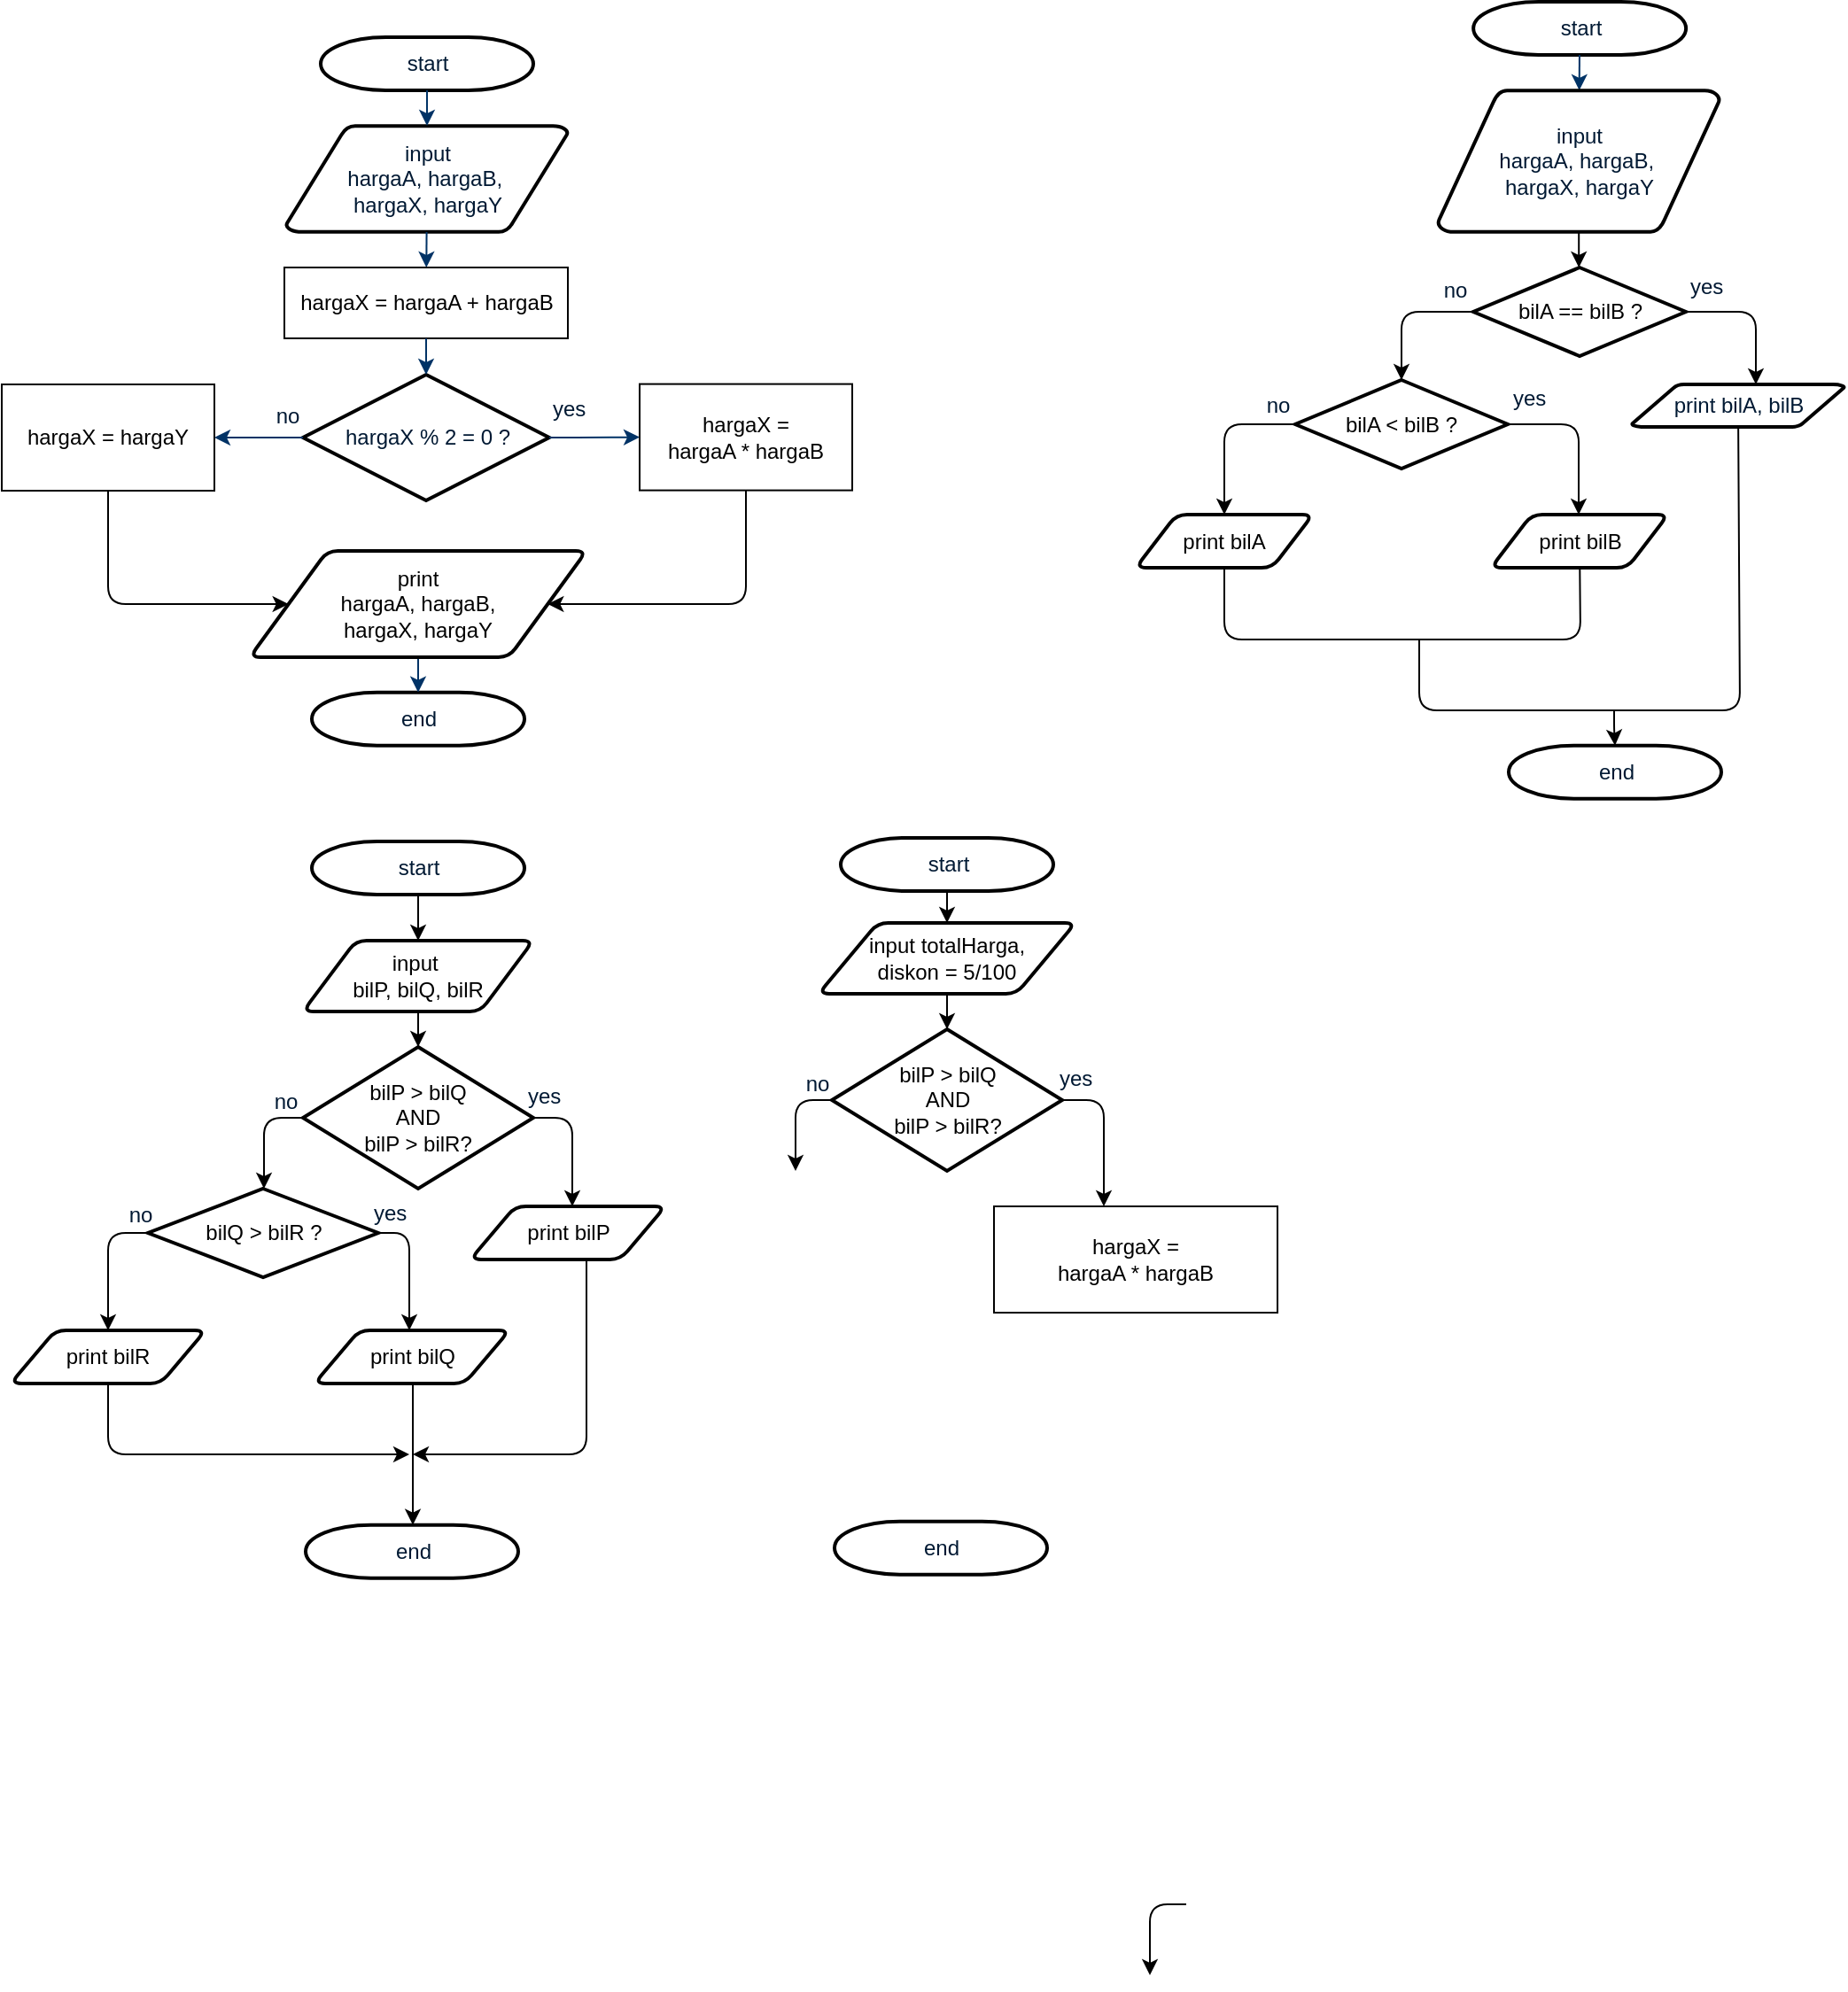 <mxfile version="12.1.2" type="github" pages="1">
  <diagram id="6a731a19-8d31-9384-78a2-239565b7b9f0" name="Page-1">
    <mxGraphModel dx="819" dy="444" grid="1" gridSize="10" guides="1" tooltips="1" connect="1" arrows="1" fold="1" page="1" pageScale="1" pageWidth="1169" pageHeight="827" background="#ffffff" math="0" shadow="0">
      <root>
        <mxCell id="0"/>
        <mxCell id="1" parent="0"/>
        <mxCell id="2" value="start" style="shape=mxgraph.flowchart.terminator;fillColor=#FFFFFF;strokeColor=#000000;strokeWidth=2;gradientColor=none;gradientDirection=north;fontColor=#001933;fontStyle=0;html=1;" parent="1" vertex="1">
          <mxGeometry x="260" y="100" width="120" height="30" as="geometry"/>
        </mxCell>
        <mxCell id="3" value="input &lt;br&gt;hargaA, hargaB,&amp;nbsp;&lt;br&gt;hargaX, hargaY" style="shape=mxgraph.flowchart.data;fillColor=#FFFFFF;strokeColor=#000000;strokeWidth=2;gradientColor=none;gradientDirection=north;fontColor=#001933;fontStyle=0;html=1;" parent="1" vertex="1">
          <mxGeometry x="240.5" y="150" width="159" height="60" as="geometry"/>
        </mxCell>
        <mxCell id="6" value="hargaX % 2 = 0 ?" style="shape=mxgraph.flowchart.decision;fillColor=#FFFFFF;strokeColor=#000000;strokeWidth=2;gradientColor=none;gradientDirection=north;fontColor=#001933;fontStyle=0;html=1;" parent="1" vertex="1">
          <mxGeometry x="250" y="290.5" width="139" height="71" as="geometry"/>
        </mxCell>
        <mxCell id="7" style="fontColor=#001933;fontStyle=1;strokeColor=#003366;strokeWidth=1;html=1;" parent="1" source="2" target="3" edge="1">
          <mxGeometry relative="1" as="geometry"/>
        </mxCell>
        <mxCell id="8" style="fontColor=#001933;fontStyle=1;strokeColor=#003366;strokeWidth=1;html=1;" parent="1" source="3" target="vYQOreGHpljRD3dHkhLD-56" edge="1">
          <mxGeometry relative="1" as="geometry">
            <mxPoint x="320" y="270" as="targetPoint"/>
          </mxGeometry>
        </mxCell>
        <mxCell id="10" value="" style="edgeStyle=elbowEdgeStyle;elbow=horizontal;exitX=1;exitY=0.5;exitPerimeter=0;fontColor=#001933;fontStyle=1;strokeColor=#003366;strokeWidth=1;html=1;entryX=0;entryY=0.5;entryDx=0;entryDy=0;" parent="1" source="6" target="vYQOreGHpljRD3dHkhLD-59" edge="1">
          <mxGeometry x="381" y="28.5" width="100" height="100" as="geometry">
            <mxPoint x="750" y="447" as="sourcePoint"/>
            <mxPoint x="430" y="480" as="targetPoint"/>
            <Array as="points"/>
          </mxGeometry>
        </mxCell>
        <mxCell id="11" value="yes" style="text;fontColor=#001933;fontStyle=0;html=1;strokeColor=none;gradientColor=none;fillColor=none;strokeWidth=2;" parent="1" vertex="1">
          <mxGeometry x="389" y="296" width="40" height="26" as="geometry"/>
        </mxCell>
        <mxCell id="14" value="no" style="text;fontColor=#001933;fontStyle=0;html=1;strokeColor=none;gradientColor=none;fillColor=none;strokeWidth=2;align=center;" parent="1" vertex="1">
          <mxGeometry x="220.5" y="300" width="40" height="26" as="geometry"/>
        </mxCell>
        <mxCell id="40" value="end" style="shape=mxgraph.flowchart.terminator;fillColor=#FFFFFF;strokeColor=#000000;strokeWidth=2;gradientColor=none;gradientDirection=north;fontColor=#001933;fontStyle=0;html=1;" parent="1" vertex="1">
          <mxGeometry x="255" y="469.833" width="120" height="30" as="geometry"/>
        </mxCell>
        <mxCell id="43" value="" style="edgeStyle=elbowEdgeStyle;elbow=vertical;entryX=0.5;entryY=0;entryPerimeter=0;fontColor=#001933;fontStyle=1;strokeColor=#003366;strokeWidth=1;html=1;" parent="1" source="vYQOreGHpljRD3dHkhLD-68" target="40" edge="1">
          <mxGeometry width="100" height="100" as="geometry">
            <mxPoint x="320" y="1809.667" as="sourcePoint"/>
            <mxPoint x="100" as="targetPoint"/>
          </mxGeometry>
        </mxCell>
        <mxCell id="vYQOreGHpljRD3dHkhLD-56" value="hargaX = hargaA + hargaB" style="rounded=0;whiteSpace=wrap;html=1;" parent="1" vertex="1">
          <mxGeometry x="239.5" y="230" width="160" height="40" as="geometry"/>
        </mxCell>
        <mxCell id="vYQOreGHpljRD3dHkhLD-57" style="fontColor=#001933;fontStyle=1;strokeColor=#003366;strokeWidth=1;html=1;" parent="1" source="vYQOreGHpljRD3dHkhLD-56" target="6" edge="1">
          <mxGeometry relative="1" as="geometry">
            <mxPoint x="319.654" y="330" as="sourcePoint"/>
            <mxPoint x="319.885" y="390" as="targetPoint"/>
          </mxGeometry>
        </mxCell>
        <mxCell id="vYQOreGHpljRD3dHkhLD-58" value="" style="edgeStyle=elbowEdgeStyle;elbow=horizontal;fontColor=#001933;fontStyle=1;strokeColor=#003366;strokeWidth=1;html=1;exitX=0;exitY=0.5;exitDx=0;exitDy=0;exitPerimeter=0;" parent="1" source="6" target="vYQOreGHpljRD3dHkhLD-60" edge="1">
          <mxGeometry x="283" y="29" width="100" height="100" as="geometry">
            <mxPoint x="271" y="387.786" as="sourcePoint"/>
            <mxPoint x="162" y="500" as="targetPoint"/>
            <Array as="points">
              <mxPoint x="160" y="340"/>
            </Array>
          </mxGeometry>
        </mxCell>
        <mxCell id="vYQOreGHpljRD3dHkhLD-59" value="hargaX = &lt;br&gt;hargaA * hargaB" style="rounded=0;whiteSpace=wrap;html=1;" parent="1" vertex="1">
          <mxGeometry x="440" y="295.8" width="120" height="60" as="geometry"/>
        </mxCell>
        <mxCell id="vYQOreGHpljRD3dHkhLD-60" value="hargaX = hargaY" style="rounded=0;whiteSpace=wrap;html=1;" parent="1" vertex="1">
          <mxGeometry x="80" y="296" width="120" height="60" as="geometry"/>
        </mxCell>
        <mxCell id="vYQOreGHpljRD3dHkhLD-65" value="" style="edgeStyle=elbowEdgeStyle;elbow=vertical;endArrow=classic;html=1;" parent="1" source="vYQOreGHpljRD3dHkhLD-60" target="vYQOreGHpljRD3dHkhLD-68" edge="1">
          <mxGeometry width="50" height="50" relative="1" as="geometry">
            <mxPoint x="160" y="380" as="sourcePoint"/>
            <mxPoint x="220" y="420" as="targetPoint"/>
            <Array as="points">
              <mxPoint x="140" y="420"/>
              <mxPoint x="190" y="410"/>
            </Array>
          </mxGeometry>
        </mxCell>
        <mxCell id="vYQOreGHpljRD3dHkhLD-66" value="" style="edgeStyle=elbowEdgeStyle;elbow=vertical;endArrow=classic;html=1;" parent="1" source="vYQOreGHpljRD3dHkhLD-59" target="vYQOreGHpljRD3dHkhLD-68" edge="1">
          <mxGeometry width="50" height="50" relative="1" as="geometry">
            <mxPoint x="380" y="470" as="sourcePoint"/>
            <mxPoint x="430" y="420" as="targetPoint"/>
            <Array as="points">
              <mxPoint x="500" y="420"/>
              <mxPoint x="470" y="420"/>
            </Array>
          </mxGeometry>
        </mxCell>
        <mxCell id="vYQOreGHpljRD3dHkhLD-68" value="print&lt;br&gt;hargaA, hargaB,&lt;br&gt;hargaX, hargaY" style="shape=parallelogram;html=1;strokeWidth=2;perimeter=parallelogramPerimeter;whiteSpace=wrap;rounded=1;arcSize=12;size=0.23;" parent="1" vertex="1">
          <mxGeometry x="220" y="390" width="190" height="60" as="geometry"/>
        </mxCell>
        <mxCell id="vYQOreGHpljRD3dHkhLD-74" value="start" style="shape=mxgraph.flowchart.terminator;fillColor=#FFFFFF;strokeColor=#000000;strokeWidth=2;gradientColor=none;gradientDirection=north;fontColor=#001933;fontStyle=0;html=1;" parent="1" vertex="1">
          <mxGeometry x="910.571" y="80" width="120" height="30" as="geometry"/>
        </mxCell>
        <mxCell id="vYQOreGHpljRD3dHkhLD-75" value="end" style="shape=mxgraph.flowchart.terminator;fillColor=#FFFFFF;strokeColor=#000000;strokeWidth=2;gradientColor=none;gradientDirection=north;fontColor=#001933;fontStyle=0;html=1;" parent="1" vertex="1">
          <mxGeometry x="930.5" y="499.833" width="120" height="30" as="geometry"/>
        </mxCell>
        <mxCell id="vYQOreGHpljRD3dHkhLD-76" style="fontColor=#001933;fontStyle=1;strokeColor=#003366;strokeWidth=1;html=1;" parent="1" source="vYQOreGHpljRD3dHkhLD-74" target="vYQOreGHpljRD3dHkhLD-77" edge="1">
          <mxGeometry relative="1" as="geometry">
            <mxPoint x="740.571" y="110" as="sourcePoint"/>
            <mxPoint x="870.571" y="170" as="targetPoint"/>
          </mxGeometry>
        </mxCell>
        <mxCell id="vYQOreGHpljRD3dHkhLD-83" style="edgeStyle=orthogonalEdgeStyle;rounded=0;orthogonalLoop=1;jettySize=auto;html=1;" parent="1" source="vYQOreGHpljRD3dHkhLD-77" target="vYQOreGHpljRD3dHkhLD-81" edge="1">
          <mxGeometry relative="1" as="geometry"/>
        </mxCell>
        <mxCell id="vYQOreGHpljRD3dHkhLD-77" value="input &lt;br&gt;hargaA, hargaB,&amp;nbsp;&lt;br&gt;hargaX, hargaY" style="shape=mxgraph.flowchart.data;fillColor=#FFFFFF;strokeColor=#000000;strokeWidth=2;gradientColor=none;gradientDirection=north;fontColor=#001933;fontStyle=0;html=1;" parent="1" vertex="1">
          <mxGeometry x="890.571" y="130" width="159" height="80" as="geometry"/>
        </mxCell>
        <mxCell id="vYQOreGHpljRD3dHkhLD-81" value="bilA == bilB ?" style="strokeWidth=2;html=1;shape=mxgraph.flowchart.decision;whiteSpace=wrap;" parent="1" vertex="1">
          <mxGeometry x="910.5" y="230" width="120" height="50" as="geometry"/>
        </mxCell>
        <mxCell id="vYQOreGHpljRD3dHkhLD-84" value="" style="edgeStyle=elbowEdgeStyle;elbow=vertical;endArrow=classic;html=1;" parent="1" source="vYQOreGHpljRD3dHkhLD-81" target="vYQOreGHpljRD3dHkhLD-88" edge="1">
          <mxGeometry width="50" height="50" relative="1" as="geometry">
            <mxPoint x="770" y="290" as="sourcePoint"/>
            <mxPoint x="830" y="310" as="targetPoint"/>
            <Array as="points">
              <mxPoint x="870" y="255"/>
              <mxPoint x="820" y="255"/>
              <mxPoint x="850" y="255"/>
            </Array>
          </mxGeometry>
        </mxCell>
        <mxCell id="vYQOreGHpljRD3dHkhLD-85" value="" style="edgeStyle=elbowEdgeStyle;elbow=vertical;endArrow=classic;html=1;" parent="1" source="vYQOreGHpljRD3dHkhLD-81" target="vYQOreGHpljRD3dHkhLD-98" edge="1">
          <mxGeometry width="50" height="50" relative="1" as="geometry">
            <mxPoint x="1110" y="255" as="sourcePoint"/>
            <mxPoint x="1090" y="302.8" as="targetPoint"/>
            <Array as="points">
              <mxPoint x="1070" y="255"/>
              <mxPoint x="1090" y="255"/>
            </Array>
          </mxGeometry>
        </mxCell>
        <mxCell id="vYQOreGHpljRD3dHkhLD-86" value="yes" style="text;fontColor=#001933;fontStyle=0;html=1;strokeColor=none;gradientColor=none;fillColor=none;strokeWidth=2;" parent="1" vertex="1">
          <mxGeometry x="1030.5" y="227" width="40" height="26" as="geometry"/>
        </mxCell>
        <mxCell id="vYQOreGHpljRD3dHkhLD-87" value="no" style="text;fontColor=#001933;fontStyle=0;html=1;strokeColor=none;gradientColor=none;fillColor=none;strokeWidth=2;align=center;" parent="1" vertex="1">
          <mxGeometry x="880" y="229" width="40" height="26" as="geometry"/>
        </mxCell>
        <mxCell id="vYQOreGHpljRD3dHkhLD-88" value="bilA &amp;lt; bilB ?" style="strokeWidth=2;html=1;shape=mxgraph.flowchart.decision;whiteSpace=wrap;" parent="1" vertex="1">
          <mxGeometry x="810" y="293.5" width="120" height="50" as="geometry"/>
        </mxCell>
        <mxCell id="vYQOreGHpljRD3dHkhLD-91" value="no" style="text;fontColor=#001933;fontStyle=0;html=1;strokeColor=none;gradientColor=none;fillColor=none;strokeWidth=2;align=center;" parent="1" vertex="1">
          <mxGeometry x="780" y="293.5" width="40" height="26" as="geometry"/>
        </mxCell>
        <mxCell id="vYQOreGHpljRD3dHkhLD-92" value="" style="edgeStyle=elbowEdgeStyle;elbow=vertical;endArrow=classic;html=1;" parent="1" source="vYQOreGHpljRD3dHkhLD-88" target="vYQOreGHpljRD3dHkhLD-96" edge="1">
          <mxGeometry width="50" height="50" relative="1" as="geometry">
            <mxPoint x="810.5" y="318" as="sourcePoint"/>
            <mxPoint x="720" y="376" as="targetPoint"/>
            <Array as="points">
              <mxPoint x="770" y="318.5"/>
              <mxPoint x="720" y="318"/>
              <mxPoint x="750" y="318"/>
            </Array>
          </mxGeometry>
        </mxCell>
        <mxCell id="vYQOreGHpljRD3dHkhLD-93" value="yes" style="text;fontColor=#001933;fontStyle=0;html=1;strokeColor=none;gradientColor=none;fillColor=none;strokeWidth=2;" parent="1" vertex="1">
          <mxGeometry x="930.5" y="290" width="40" height="26" as="geometry"/>
        </mxCell>
        <mxCell id="vYQOreGHpljRD3dHkhLD-94" value="" style="edgeStyle=elbowEdgeStyle;elbow=vertical;endArrow=classic;html=1;" parent="1" source="vYQOreGHpljRD3dHkhLD-88" target="vYQOreGHpljRD3dHkhLD-97" edge="1">
          <mxGeometry width="50" height="50" relative="1" as="geometry">
            <mxPoint x="930.5" y="318" as="sourcePoint"/>
            <mxPoint x="1020" y="383" as="targetPoint"/>
            <Array as="points">
              <mxPoint x="970" y="318.5"/>
              <mxPoint x="990" y="318"/>
            </Array>
          </mxGeometry>
        </mxCell>
        <mxCell id="vYQOreGHpljRD3dHkhLD-96" value="print bilA" style="shape=parallelogram;html=1;strokeWidth=2;perimeter=parallelogramPerimeter;whiteSpace=wrap;rounded=1;arcSize=12;size=0.23;" parent="1" vertex="1">
          <mxGeometry x="720" y="369.5" width="100" height="30" as="geometry"/>
        </mxCell>
        <mxCell id="vYQOreGHpljRD3dHkhLD-97" value="print bilB" style="shape=parallelogram;html=1;strokeWidth=2;perimeter=parallelogramPerimeter;whiteSpace=wrap;rounded=1;arcSize=12;size=0.23;" parent="1" vertex="1">
          <mxGeometry x="920.5" y="369.5" width="100" height="30" as="geometry"/>
        </mxCell>
        <mxCell id="vYQOreGHpljRD3dHkhLD-98" value="print bilA, bilB" style="shape=mxgraph.flowchart.data;fillColor=#FFFFFF;strokeColor=#000000;strokeWidth=2;gradientColor=none;gradientDirection=north;fontColor=#001933;fontStyle=0;html=1;" parent="1" vertex="1">
          <mxGeometry x="1000" y="296" width="120" height="24" as="geometry"/>
        </mxCell>
        <mxCell id="vYQOreGHpljRD3dHkhLD-106" value="" style="endArrow=none;html=1;" parent="1" source="vYQOreGHpljRD3dHkhLD-96" target="vYQOreGHpljRD3dHkhLD-97" edge="1">
          <mxGeometry width="50" height="50" relative="1" as="geometry">
            <mxPoint x="840" y="490" as="sourcePoint"/>
            <mxPoint x="890" y="440" as="targetPoint"/>
            <Array as="points">
              <mxPoint x="770" y="440"/>
              <mxPoint x="971" y="440"/>
            </Array>
          </mxGeometry>
        </mxCell>
        <mxCell id="vYQOreGHpljRD3dHkhLD-109" value="" style="endArrow=none;html=1;" parent="1" target="vYQOreGHpljRD3dHkhLD-98" edge="1">
          <mxGeometry width="50" height="50" relative="1" as="geometry">
            <mxPoint x="880" y="440" as="sourcePoint"/>
            <mxPoint x="1080.635" y="439.5" as="targetPoint"/>
            <Array as="points">
              <mxPoint x="880" y="480"/>
              <mxPoint x="1061" y="480"/>
            </Array>
          </mxGeometry>
        </mxCell>
        <mxCell id="vYQOreGHpljRD3dHkhLD-110" value="" style="edgeStyle=elbowEdgeStyle;elbow=vertical;endArrow=classic;html=1;" parent="1" target="vYQOreGHpljRD3dHkhLD-75" edge="1">
          <mxGeometry width="50" height="50" relative="1" as="geometry">
            <mxPoint x="990" y="480" as="sourcePoint"/>
            <mxPoint x="960" y="510" as="targetPoint"/>
          </mxGeometry>
        </mxCell>
        <mxCell id="vYQOreGHpljRD3dHkhLD-114" style="edgeStyle=orthogonalEdgeStyle;rounded=0;orthogonalLoop=1;jettySize=auto;html=1;" parent="1" source="vYQOreGHpljRD3dHkhLD-111" target="vYQOreGHpljRD3dHkhLD-113" edge="1">
          <mxGeometry relative="1" as="geometry"/>
        </mxCell>
        <mxCell id="vYQOreGHpljRD3dHkhLD-111" value="start" style="shape=mxgraph.flowchart.terminator;fillColor=#FFFFFF;strokeColor=#000000;strokeWidth=2;gradientColor=none;gradientDirection=north;fontColor=#001933;fontStyle=0;html=1;" parent="1" vertex="1">
          <mxGeometry x="255" y="554" width="120" height="30" as="geometry"/>
        </mxCell>
        <mxCell id="vYQOreGHpljRD3dHkhLD-112" value="end" style="shape=mxgraph.flowchart.terminator;fillColor=#FFFFFF;strokeColor=#000000;strokeWidth=2;gradientColor=none;gradientDirection=north;fontColor=#001933;fontStyle=0;html=1;" parent="1" vertex="1">
          <mxGeometry x="251.5" y="939.833" width="120" height="30" as="geometry"/>
        </mxCell>
        <mxCell id="vYQOreGHpljRD3dHkhLD-116" style="edgeStyle=orthogonalEdgeStyle;rounded=0;orthogonalLoop=1;jettySize=auto;html=1;" parent="1" source="vYQOreGHpljRD3dHkhLD-113" target="vYQOreGHpljRD3dHkhLD-115" edge="1">
          <mxGeometry relative="1" as="geometry"/>
        </mxCell>
        <mxCell id="vYQOreGHpljRD3dHkhLD-113" value="input&amp;nbsp;&lt;br&gt;bilP, bilQ, bilR" style="shape=parallelogram;html=1;strokeWidth=2;perimeter=parallelogramPerimeter;whiteSpace=wrap;rounded=1;arcSize=12;size=0.23;" parent="1" vertex="1">
          <mxGeometry x="250" y="610" width="130" height="40" as="geometry"/>
        </mxCell>
        <mxCell id="vYQOreGHpljRD3dHkhLD-115" value="bilP &amp;gt; bilQ &lt;br&gt;AND&lt;br&gt;bilP &amp;gt; bilR?" style="strokeWidth=2;html=1;shape=mxgraph.flowchart.decision;whiteSpace=wrap;" parent="1" vertex="1">
          <mxGeometry x="250" y="670" width="130" height="80" as="geometry"/>
        </mxCell>
        <mxCell id="vYQOreGHpljRD3dHkhLD-117" value="yes" style="text;fontColor=#001933;fontStyle=0;html=1;strokeColor=none;gradientColor=none;fillColor=none;strokeWidth=2;" parent="1" vertex="1">
          <mxGeometry x="375" y="684" width="40" height="26" as="geometry"/>
        </mxCell>
        <mxCell id="vYQOreGHpljRD3dHkhLD-118" value="no" style="text;fontColor=#001933;fontStyle=0;html=1;strokeColor=none;gradientColor=none;fillColor=none;strokeWidth=2;align=center;" parent="1" vertex="1">
          <mxGeometry x="220" y="687" width="40" height="26" as="geometry"/>
        </mxCell>
        <mxCell id="vYQOreGHpljRD3dHkhLD-121" value="bilQ &amp;gt; bilR ?" style="strokeWidth=2;html=1;shape=mxgraph.flowchart.decision;whiteSpace=wrap;" parent="1" vertex="1">
          <mxGeometry x="162.5" y="750" width="130" height="50" as="geometry"/>
        </mxCell>
        <mxCell id="vYQOreGHpljRD3dHkhLD-122" value="" style="edgeStyle=elbowEdgeStyle;elbow=vertical;endArrow=classic;html=1;" parent="1" source="vYQOreGHpljRD3dHkhLD-115" target="vYQOreGHpljRD3dHkhLD-121" edge="1">
          <mxGeometry width="50" height="50" relative="1" as="geometry">
            <mxPoint x="200" y="750" as="sourcePoint"/>
            <mxPoint x="250" y="700" as="targetPoint"/>
            <Array as="points">
              <mxPoint x="228" y="710"/>
              <mxPoint x="228" y="695"/>
              <mxPoint x="190" y="695"/>
              <mxPoint x="215" y="695"/>
              <mxPoint x="175" y="695"/>
            </Array>
          </mxGeometry>
        </mxCell>
        <mxCell id="vYQOreGHpljRD3dHkhLD-123" value="" style="edgeStyle=elbowEdgeStyle;elbow=vertical;endArrow=classic;html=1;" parent="1" source="vYQOreGHpljRD3dHkhLD-115" target="vYQOreGHpljRD3dHkhLD-130" edge="1">
          <mxGeometry width="50" height="50" relative="1" as="geometry">
            <mxPoint x="325" y="730" as="sourcePoint"/>
            <mxPoint x="402" y="750" as="targetPoint"/>
            <Array as="points">
              <mxPoint x="402" y="710"/>
              <mxPoint x="402" y="695"/>
              <mxPoint x="445" y="695"/>
              <mxPoint x="470" y="770"/>
              <mxPoint x="485" y="695"/>
            </Array>
          </mxGeometry>
        </mxCell>
        <mxCell id="vYQOreGHpljRD3dHkhLD-127" value="print bilR" style="shape=parallelogram;html=1;strokeWidth=2;perimeter=parallelogramPerimeter;whiteSpace=wrap;rounded=1;arcSize=12;size=0.23;" parent="1" vertex="1">
          <mxGeometry x="85" y="830" width="110" height="30" as="geometry"/>
        </mxCell>
        <mxCell id="vYQOreGHpljRD3dHkhLD-129" value="print bilQ" style="shape=parallelogram;html=1;strokeWidth=2;perimeter=parallelogramPerimeter;whiteSpace=wrap;rounded=1;arcSize=12;size=0.23;" parent="1" vertex="1">
          <mxGeometry x="256.5" y="830" width="110" height="30" as="geometry"/>
        </mxCell>
        <mxCell id="vYQOreGHpljRD3dHkhLD-130" value="print bilP" style="shape=parallelogram;html=1;strokeWidth=2;perimeter=parallelogramPerimeter;whiteSpace=wrap;rounded=1;arcSize=12;size=0.23;" parent="1" vertex="1">
          <mxGeometry x="344.5" y="760" width="110" height="30" as="geometry"/>
        </mxCell>
        <mxCell id="vYQOreGHpljRD3dHkhLD-131" value="yes" style="text;fontColor=#001933;fontStyle=0;html=1;strokeColor=none;gradientColor=none;fillColor=none;strokeWidth=2;" parent="1" vertex="1">
          <mxGeometry x="288" y="750" width="40" height="26" as="geometry"/>
        </mxCell>
        <mxCell id="vYQOreGHpljRD3dHkhLD-132" value="no" style="text;fontColor=#001933;fontStyle=0;html=1;strokeColor=none;gradientColor=none;fillColor=none;strokeWidth=2;align=center;" parent="1" vertex="1">
          <mxGeometry x="138" y="751" width="40" height="26" as="geometry"/>
        </mxCell>
        <mxCell id="vYQOreGHpljRD3dHkhLD-137" value="" style="edgeStyle=elbowEdgeStyle;elbow=vertical;endArrow=classic;html=1;" parent="1" source="vYQOreGHpljRD3dHkhLD-121" target="vYQOreGHpljRD3dHkhLD-127" edge="1">
          <mxGeometry width="50" height="50" relative="1" as="geometry">
            <mxPoint x="70" y="950" as="sourcePoint"/>
            <mxPoint x="120" y="900" as="targetPoint"/>
            <Array as="points">
              <mxPoint x="140" y="775"/>
              <mxPoint x="150" y="775"/>
              <mxPoint x="138" y="775"/>
              <mxPoint x="101" y="775"/>
              <mxPoint x="110" y="775"/>
              <mxPoint x="75" y="775"/>
            </Array>
          </mxGeometry>
        </mxCell>
        <mxCell id="vYQOreGHpljRD3dHkhLD-138" value="" style="edgeStyle=elbowEdgeStyle;elbow=vertical;endArrow=classic;html=1;" parent="1" source="vYQOreGHpljRD3dHkhLD-121" target="vYQOreGHpljRD3dHkhLD-129" edge="1">
          <mxGeometry width="50" height="50" relative="1" as="geometry">
            <mxPoint x="290" y="860" as="sourcePoint"/>
            <mxPoint x="340" y="810" as="targetPoint"/>
            <Array as="points">
              <mxPoint x="310" y="775"/>
              <mxPoint x="310" y="800"/>
              <mxPoint x="228" y="800"/>
            </Array>
          </mxGeometry>
        </mxCell>
        <mxCell id="vYQOreGHpljRD3dHkhLD-143" value="" style="edgeStyle=elbowEdgeStyle;elbow=vertical;endArrow=classic;html=1;" parent="1" source="vYQOreGHpljRD3dHkhLD-129" target="vYQOreGHpljRD3dHkhLD-112" edge="1">
          <mxGeometry width="50" height="50" relative="1" as="geometry">
            <mxPoint x="200" y="990" as="sourcePoint"/>
            <mxPoint x="250" y="940" as="targetPoint"/>
            <Array as="points">
              <mxPoint x="312" y="905"/>
            </Array>
          </mxGeometry>
        </mxCell>
        <mxCell id="vYQOreGHpljRD3dHkhLD-144" value="" style="edgeStyle=elbowEdgeStyle;elbow=vertical;endArrow=classic;html=1;" parent="1" source="vYQOreGHpljRD3dHkhLD-127" edge="1">
          <mxGeometry width="50" height="50" relative="1" as="geometry">
            <mxPoint x="140" y="990" as="sourcePoint"/>
            <mxPoint x="310" y="900" as="targetPoint"/>
            <Array as="points">
              <mxPoint x="300" y="900"/>
              <mxPoint x="230" y="950"/>
              <mxPoint x="220" y="970"/>
            </Array>
          </mxGeometry>
        </mxCell>
        <mxCell id="vYQOreGHpljRD3dHkhLD-145" value="" style="edgeStyle=elbowEdgeStyle;elbow=vertical;endArrow=classic;html=1;" parent="1" source="vYQOreGHpljRD3dHkhLD-130" edge="1">
          <mxGeometry width="50" height="50" relative="1" as="geometry">
            <mxPoint x="402" y="950" as="sourcePoint"/>
            <mxPoint x="312" y="900" as="targetPoint"/>
            <Array as="points">
              <mxPoint x="410" y="900"/>
            </Array>
          </mxGeometry>
        </mxCell>
        <mxCell id="gMnMjwRgQ_T6vIZhQhiM-48" style="edgeStyle=orthogonalEdgeStyle;rounded=0;orthogonalLoop=1;jettySize=auto;html=1;" edge="1" parent="1" source="gMnMjwRgQ_T6vIZhQhiM-44" target="gMnMjwRgQ_T6vIZhQhiM-46">
          <mxGeometry relative="1" as="geometry"/>
        </mxCell>
        <mxCell id="gMnMjwRgQ_T6vIZhQhiM-44" value="start" style="shape=mxgraph.flowchart.terminator;fillColor=#FFFFFF;strokeColor=#000000;strokeWidth=2;gradientColor=none;gradientDirection=north;fontColor=#001933;fontStyle=0;html=1;" vertex="1" parent="1">
          <mxGeometry x="553.5" y="552" width="120" height="30" as="geometry"/>
        </mxCell>
        <mxCell id="gMnMjwRgQ_T6vIZhQhiM-45" value="end" style="shape=mxgraph.flowchart.terminator;fillColor=#FFFFFF;strokeColor=#000000;strokeWidth=2;gradientColor=none;gradientDirection=north;fontColor=#001933;fontStyle=0;html=1;" vertex="1" parent="1">
          <mxGeometry x="550" y="937.833" width="120" height="30" as="geometry"/>
        </mxCell>
        <mxCell id="gMnMjwRgQ_T6vIZhQhiM-56" style="edgeStyle=orthogonalEdgeStyle;rounded=0;orthogonalLoop=1;jettySize=auto;html=1;" edge="1" parent="1" source="gMnMjwRgQ_T6vIZhQhiM-46" target="gMnMjwRgQ_T6vIZhQhiM-49">
          <mxGeometry relative="1" as="geometry"/>
        </mxCell>
        <mxCell id="gMnMjwRgQ_T6vIZhQhiM-46" value="input&amp;nbsp;totalHarga,&lt;br&gt;diskon = 5/100" style="shape=parallelogram;html=1;strokeWidth=2;perimeter=parallelogramPerimeter;whiteSpace=wrap;rounded=1;arcSize=12;size=0.23;" vertex="1" parent="1">
          <mxGeometry x="541" y="600" width="145" height="40" as="geometry"/>
        </mxCell>
        <mxCell id="gMnMjwRgQ_T6vIZhQhiM-49" value="bilP &amp;gt; bilQ &lt;br&gt;AND&lt;br&gt;bilP &amp;gt; bilR?" style="strokeWidth=2;html=1;shape=mxgraph.flowchart.decision;whiteSpace=wrap;" vertex="1" parent="1">
          <mxGeometry x="548.5" y="660" width="130" height="80" as="geometry"/>
        </mxCell>
        <mxCell id="gMnMjwRgQ_T6vIZhQhiM-50" value="" style="edgeStyle=elbowEdgeStyle;elbow=vertical;endArrow=classic;html=1;" edge="1" source="gMnMjwRgQ_T6vIZhQhiM-49" parent="1">
          <mxGeometry width="50" height="50" relative="1" as="geometry">
            <mxPoint x="500" y="740" as="sourcePoint"/>
            <mxPoint x="528" y="740" as="targetPoint"/>
            <Array as="points">
              <mxPoint x="528" y="700"/>
              <mxPoint x="528" y="685"/>
              <mxPoint x="490" y="685"/>
              <mxPoint x="515" y="685"/>
              <mxPoint x="475" y="685"/>
            </Array>
          </mxGeometry>
        </mxCell>
        <mxCell id="gMnMjwRgQ_T6vIZhQhiM-51" value="no" style="text;fontColor=#001933;fontStyle=0;html=1;strokeColor=none;gradientColor=none;fillColor=none;strokeWidth=2;align=center;" vertex="1" parent="1">
          <mxGeometry x="520" y="677" width="40" height="26" as="geometry"/>
        </mxCell>
        <mxCell id="gMnMjwRgQ_T6vIZhQhiM-52" value="yes" style="text;fontColor=#001933;fontStyle=0;html=1;strokeColor=none;gradientColor=none;fillColor=none;strokeWidth=2;" vertex="1" parent="1">
          <mxGeometry x="675" y="674" width="40" height="26" as="geometry"/>
        </mxCell>
        <mxCell id="gMnMjwRgQ_T6vIZhQhiM-53" value="" style="edgeStyle=elbowEdgeStyle;elbow=vertical;endArrow=classic;html=1;" edge="1" source="gMnMjwRgQ_T6vIZhQhiM-49" parent="1" target="gMnMjwRgQ_T6vIZhQhiM-57">
          <mxGeometry width="50" height="50" relative="1" as="geometry">
            <mxPoint x="625" y="720" as="sourcePoint"/>
            <mxPoint x="702" y="750" as="targetPoint"/>
            <Array as="points">
              <mxPoint x="702" y="700"/>
              <mxPoint x="702" y="685"/>
              <mxPoint x="745" y="685"/>
              <mxPoint x="770" y="760"/>
              <mxPoint x="785" y="685"/>
            </Array>
          </mxGeometry>
        </mxCell>
        <mxCell id="gMnMjwRgQ_T6vIZhQhiM-57" value="hargaX = &lt;br&gt;hargaA * hargaB" style="rounded=0;whiteSpace=wrap;html=1;" vertex="1" parent="1">
          <mxGeometry x="640" y="760" width="160" height="60" as="geometry"/>
        </mxCell>
        <mxCell id="gMnMjwRgQ_T6vIZhQhiM-58" value="" style="edgeStyle=elbowEdgeStyle;elbow=vertical;endArrow=classic;html=1;" edge="1" parent="1">
          <mxGeometry width="50" height="50" relative="1" as="geometry">
            <mxPoint x="748.5" y="1154" as="sourcePoint"/>
            <mxPoint x="728" y="1194" as="targetPoint"/>
            <Array as="points">
              <mxPoint x="728" y="1154"/>
              <mxPoint x="728" y="1139"/>
              <mxPoint x="690" y="1139"/>
              <mxPoint x="715" y="1139"/>
              <mxPoint x="675" y="1139"/>
            </Array>
          </mxGeometry>
        </mxCell>
      </root>
    </mxGraphModel>
  </diagram>
</mxfile>
